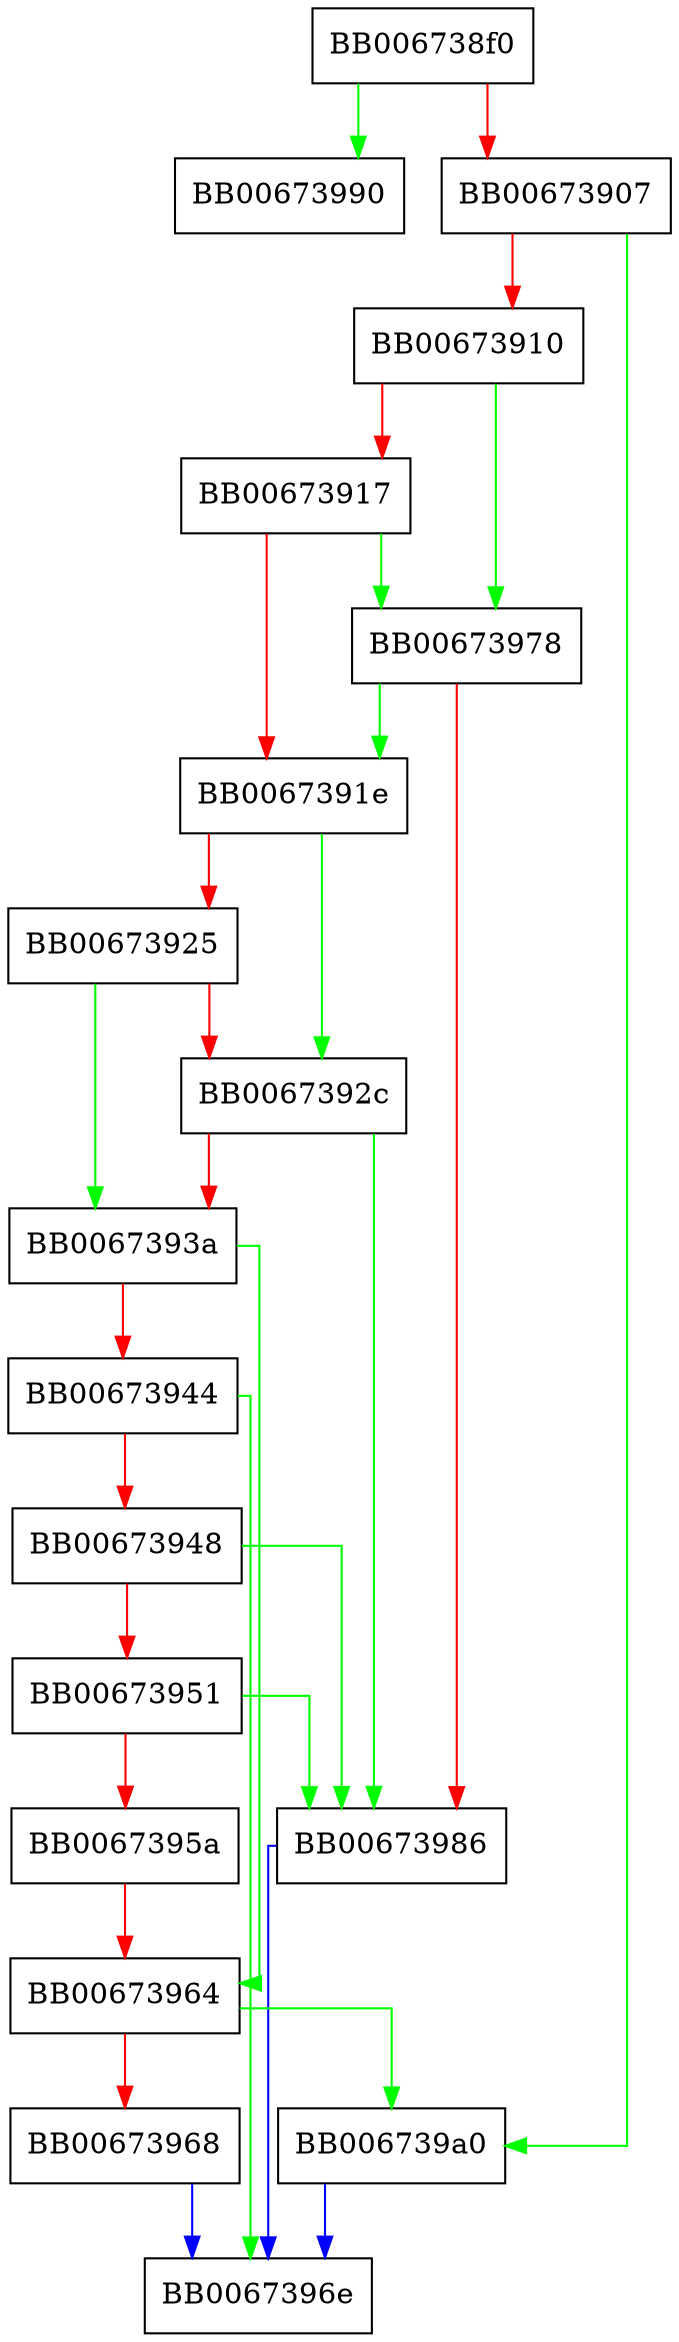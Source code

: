 digraph X509_subject_name_cmp {
  node [shape="box"];
  graph [splines=ortho];
  BB006738f0 -> BB00673990 [color="green"];
  BB006738f0 -> BB00673907 [color="red"];
  BB00673907 -> BB006739a0 [color="green"];
  BB00673907 -> BB00673910 [color="red"];
  BB00673910 -> BB00673978 [color="green"];
  BB00673910 -> BB00673917 [color="red"];
  BB00673917 -> BB00673978 [color="green"];
  BB00673917 -> BB0067391e [color="red"];
  BB0067391e -> BB0067392c [color="green"];
  BB0067391e -> BB00673925 [color="red"];
  BB00673925 -> BB0067393a [color="green"];
  BB00673925 -> BB0067392c [color="red"];
  BB0067392c -> BB00673986 [color="green"];
  BB0067392c -> BB0067393a [color="red"];
  BB0067393a -> BB00673964 [color="green"];
  BB0067393a -> BB00673944 [color="red"];
  BB00673944 -> BB0067396e [color="green"];
  BB00673944 -> BB00673948 [color="red"];
  BB00673948 -> BB00673986 [color="green"];
  BB00673948 -> BB00673951 [color="red"];
  BB00673951 -> BB00673986 [color="green"];
  BB00673951 -> BB0067395a [color="red"];
  BB0067395a -> BB00673964 [color="red"];
  BB00673964 -> BB006739a0 [color="green"];
  BB00673964 -> BB00673968 [color="red"];
  BB00673968 -> BB0067396e [color="blue"];
  BB00673978 -> BB0067391e [color="green"];
  BB00673978 -> BB00673986 [color="red"];
  BB00673986 -> BB0067396e [color="blue"];
  BB006739a0 -> BB0067396e [color="blue"];
}